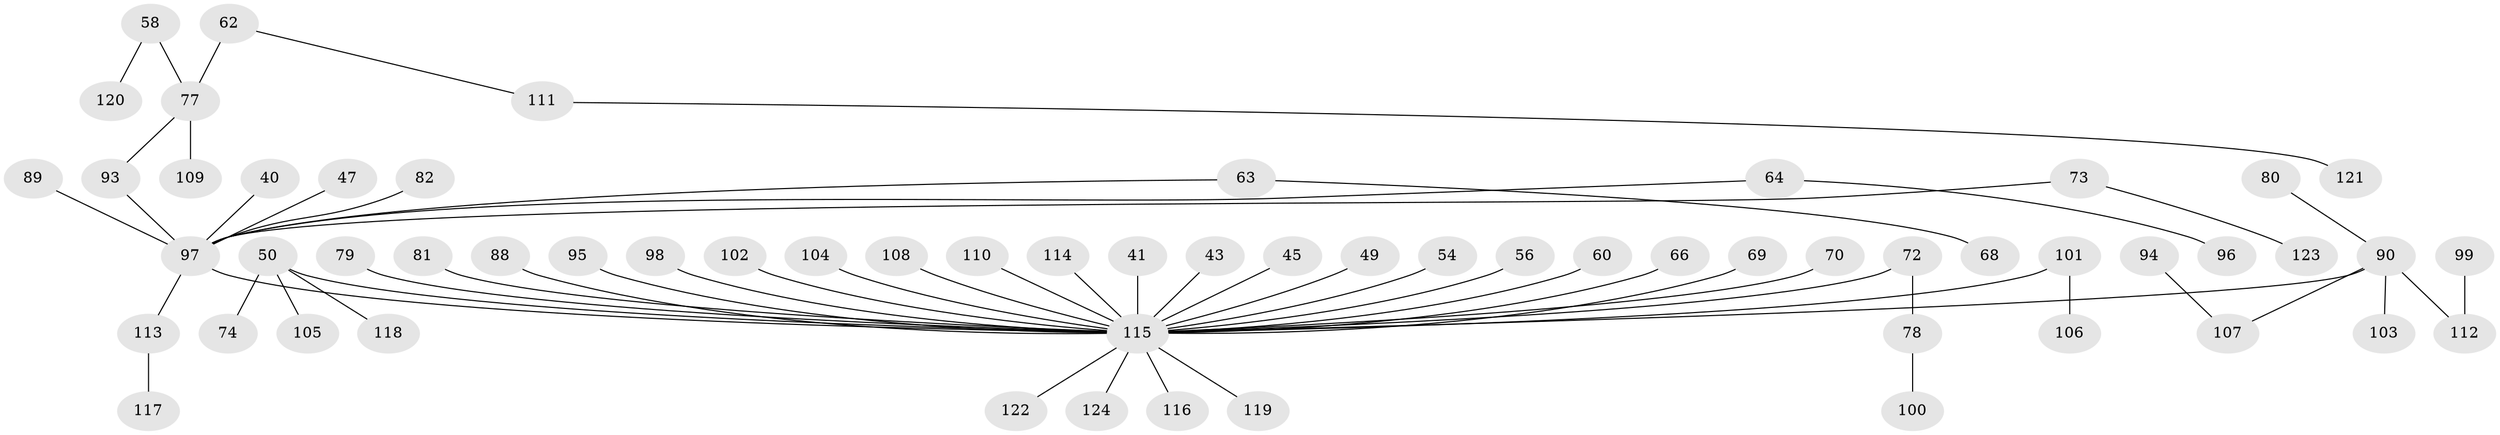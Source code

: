// original degree distribution, {4: 0.04838709677419355, 6: 0.008064516129032258, 1: 0.47580645161290325, 3: 0.16129032258064516, 5: 0.056451612903225805, 2: 0.25}
// Generated by graph-tools (version 1.1) at 2025/53/03/09/25 04:53:36]
// undirected, 62 vertices, 61 edges
graph export_dot {
graph [start="1"]
  node [color=gray90,style=filled];
  40;
  41;
  43;
  45;
  47;
  49;
  50;
  54;
  56;
  58;
  60;
  62;
  63;
  64;
  66;
  68;
  69;
  70;
  72;
  73;
  74;
  77 [super="+51"];
  78;
  79;
  80;
  81;
  82;
  88;
  89;
  90 [super="+19+36+26+61"];
  93 [super="+21"];
  94;
  95;
  96;
  97 [super="+8+11+32+15"];
  98;
  99;
  100;
  101;
  102;
  103;
  104;
  105;
  106;
  107 [super="+92"];
  108;
  109;
  110;
  111;
  112 [super="+83"];
  113;
  114;
  115 [super="+24+91+85"];
  116;
  117;
  118;
  119;
  120;
  121;
  122;
  123;
  124;
  40 -- 97;
  41 -- 115;
  43 -- 115;
  45 -- 115;
  47 -- 97;
  49 -- 115;
  50 -- 74;
  50 -- 105;
  50 -- 118;
  50 -- 115;
  54 -- 115;
  56 -- 115;
  58 -- 120;
  58 -- 77;
  60 -- 115;
  62 -- 111;
  62 -- 77;
  63 -- 68;
  63 -- 97;
  64 -- 96;
  64 -- 97;
  66 -- 115;
  69 -- 115;
  70 -- 115;
  72 -- 78;
  72 -- 115;
  73 -- 123;
  73 -- 97;
  77 -- 93;
  77 -- 109;
  78 -- 100;
  79 -- 115;
  80 -- 90;
  81 -- 115;
  82 -- 97;
  88 -- 115;
  89 -- 97;
  90 -- 103;
  90 -- 112;
  90 -- 115;
  90 -- 107;
  93 -- 97;
  94 -- 107;
  95 -- 115;
  97 -- 113;
  97 -- 115;
  98 -- 115;
  99 -- 112;
  101 -- 106;
  101 -- 115;
  102 -- 115;
  104 -- 115;
  108 -- 115;
  110 -- 115;
  111 -- 121;
  113 -- 117;
  114 -- 115;
  115 -- 124;
  115 -- 116;
  115 -- 119;
  115 -- 122;
}
